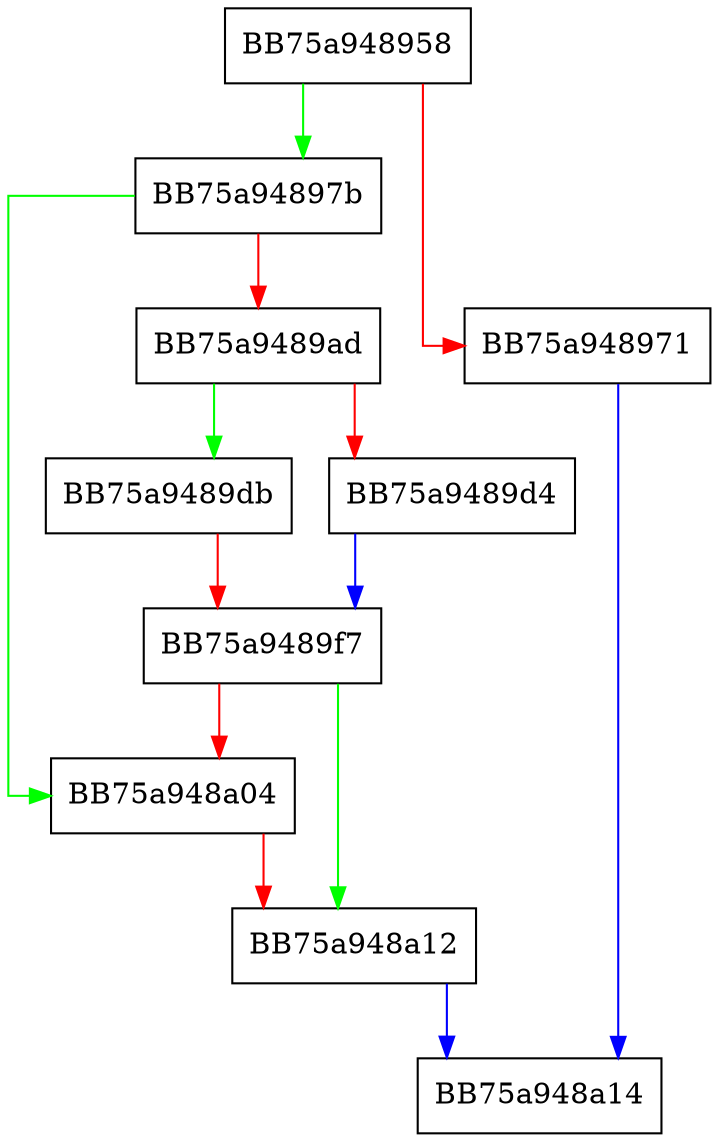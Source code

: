 digraph check_for_flow_violation {
  node [shape="box"];
  graph [splines=ortho];
  BB75a948958 -> BB75a94897b [color="green"];
  BB75a948958 -> BB75a948971 [color="red"];
  BB75a948971 -> BB75a948a14 [color="blue"];
  BB75a94897b -> BB75a948a04 [color="green"];
  BB75a94897b -> BB75a9489ad [color="red"];
  BB75a9489ad -> BB75a9489db [color="green"];
  BB75a9489ad -> BB75a9489d4 [color="red"];
  BB75a9489d4 -> BB75a9489f7 [color="blue"];
  BB75a9489db -> BB75a9489f7 [color="red"];
  BB75a9489f7 -> BB75a948a12 [color="green"];
  BB75a9489f7 -> BB75a948a04 [color="red"];
  BB75a948a04 -> BB75a948a12 [color="red"];
  BB75a948a12 -> BB75a948a14 [color="blue"];
}
